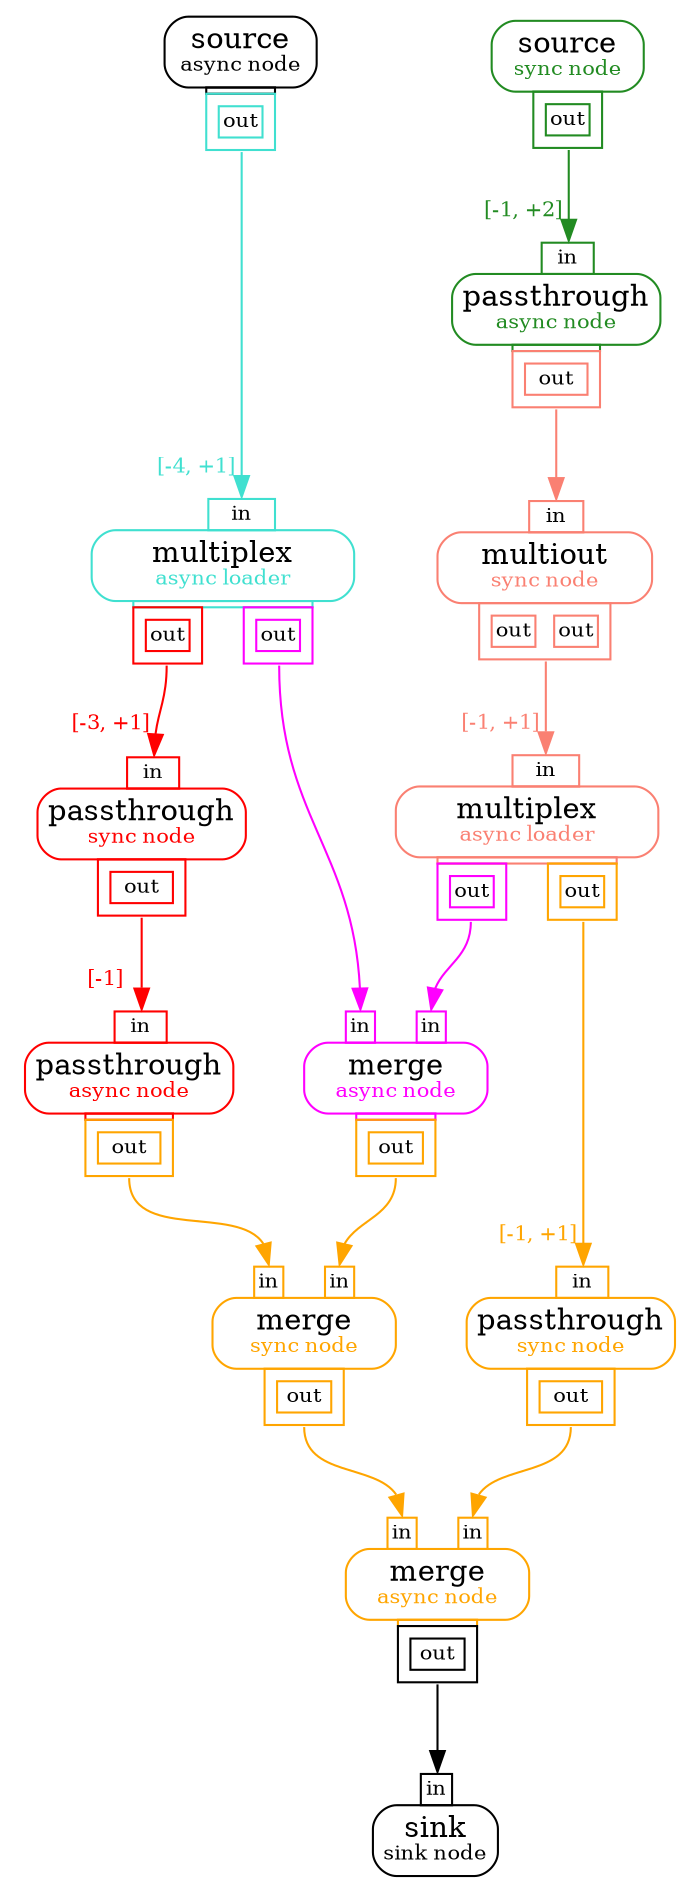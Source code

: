 digraph G{
	rankdir=TB
	node0 [shape=plaintext label=<
<TABLE BORDER="0" CELLBORDER="0" CELLSPACING="0" CELLPADDING="0"><TR><TD COLSPAN="1" BORDER="1" STYLE="ROUNDED" CELLPADDING="4" COLOR="black">source<BR/><FONT POINT-SIZE="10" COLOR="black">async node</FONT></TD></TR><TR><TD COLSPAN="1" BORDER="0"><TABLE BORDER="0" CELLBORDER="0" CELLSPACING="0" CELLPADDING="0"><TR><TD></TD><TD BORDER="1" HEIGHT="3" COLOR="black"></TD><TD></TD></TR><TR><TD WIDTH="20"></TD><TD BORDER="1" CELLPADDING="3" PORT="out1" COLOR="turquoise"><TABLE BORDER="0" CELLSPACING="2"><TR CELLPADDING="1"><TD BORDER="1" CELLPADDING="1"><FONT POINT-SIZE="10">out</FONT></TD></TR></TABLE></TD><TD WIDTH="20"></TD></TR></TABLE></TD></TR></TABLE>
>];
	node2 [shape=plaintext label=<
<TABLE BORDER="0" CELLBORDER="0" CELLSPACING="0" CELLPADDING="0"><TR><TD WIDTH="20"></TD><TD BORDER="1" CELLPADDING="1" PORT="in3" COLOR="turquoise"><FONT POINT-SIZE="10">in</FONT></TD><TD WIDTH="20"></TD></TR><TR><TD COLSPAN="3" BORDER="1" STYLE="ROUNDED" CELLPADDING="4" COLOR="turquoise">multiplex<BR/><FONT POINT-SIZE="10" COLOR="turquoise">async loader</FONT></TD></TR><TR><TD COLSPAN="3" BORDER="0"><TABLE BORDER="0" CELLBORDER="0" CELLSPACING="0" CELLPADDING="0"><TR><TD></TD><TD BORDER="1" HEIGHT="3" COLSPAN="3" COLOR="turquoise"></TD><TD></TD></TR><TR><TD WIDTH="20"></TD><TD BORDER="1" CELLPADDING="3" PORT="out4" COLOR="red"><TABLE BORDER="0" CELLSPACING="2"><TR CELLPADDING="1"><TD BORDER="1" CELLPADDING="1"><FONT POINT-SIZE="10">out</FONT></TD></TR></TABLE></TD><TD WIDTH="20"></TD><TD BORDER="1" CELLPADDING="3" PORT="out5" COLOR="fuchsia"><TABLE BORDER="0" CELLSPACING="2"><TR CELLPADDING="1"><TD BORDER="1" CELLPADDING="1"><FONT POINT-SIZE="10">out</FONT></TD></TR></TABLE></TD><TD WIDTH="20"></TD></TR></TABLE></TD></TR></TABLE>
>];
	node6 [shape=plaintext label=<
<TABLE BORDER="0" CELLBORDER="0" CELLSPACING="0" CELLPADDING="0"><TR><TD COLSPAN="1" BORDER="1" STYLE="ROUNDED" CELLPADDING="4" COLOR="forestgreen">source<BR/><FONT POINT-SIZE="10" COLOR="forestgreen">sync node</FONT></TD></TR><TR><TD COLSPAN="1" BORDER="0"><TABLE BORDER="0" CELLBORDER="0" CELLSPACING="0" CELLPADDING="0"><TR><TD WIDTH="20"></TD><TD BORDER="1" CELLPADDING="3" PORT="out7" COLOR="forestgreen"><TABLE BORDER="0" CELLSPACING="2"><TR CELLPADDING="1"><TD BORDER="1" CELLPADDING="1"><FONT POINT-SIZE="10">out</FONT></TD></TR></TABLE></TD><TD WIDTH="20"></TD></TR></TABLE></TD></TR></TABLE>
>];
	node8 [shape=plaintext label=<
<TABLE BORDER="0" CELLBORDER="0" CELLSPACING="0" CELLPADDING="0"><TR><TD WIDTH="20"></TD><TD BORDER="1" CELLPADDING="1" PORT="in9" COLOR="red"><FONT POINT-SIZE="10">in</FONT></TD><TD WIDTH="20"></TD></TR><TR><TD COLSPAN="3" BORDER="1" STYLE="ROUNDED" CELLPADDING="4" COLOR="red">passthrough<BR/><FONT POINT-SIZE="10" COLOR="red">sync node</FONT></TD></TR><TR><TD COLSPAN="3" BORDER="0"><TABLE BORDER="0" CELLBORDER="0" CELLSPACING="0" CELLPADDING="0"><TR><TD WIDTH="20"></TD><TD BORDER="1" CELLPADDING="3" PORT="out10" COLOR="red"><TABLE BORDER="0" CELLSPACING="2"><TR CELLPADDING="1"><TD BORDER="1" CELLPADDING="1"><FONT POINT-SIZE="10">out</FONT></TD></TR></TABLE></TD><TD WIDTH="20"></TD></TR></TABLE></TD></TR></TABLE>
>];
	node11 [shape=plaintext label=<
<TABLE BORDER="0" CELLBORDER="0" CELLSPACING="0" CELLPADDING="0"><TR><TD WIDTH="20"></TD><TD BORDER="1" CELLPADDING="1" PORT="in12" COLOR="red"><FONT POINT-SIZE="10">in</FONT></TD><TD WIDTH="20"></TD></TR><TR><TD COLSPAN="3" BORDER="1" STYLE="ROUNDED" CELLPADDING="4" COLOR="red">passthrough<BR/><FONT POINT-SIZE="10" COLOR="red">async node</FONT></TD></TR><TR><TD COLSPAN="3" BORDER="0"><TABLE BORDER="0" CELLBORDER="0" CELLSPACING="0" CELLPADDING="0"><TR><TD></TD><TD BORDER="1" HEIGHT="3" COLOR="red"></TD><TD></TD></TR><TR><TD WIDTH="20"></TD><TD BORDER="1" CELLPADDING="3" PORT="out13" COLOR="orange"><TABLE BORDER="0" CELLSPACING="2"><TR CELLPADDING="1"><TD BORDER="1" CELLPADDING="1"><FONT POINT-SIZE="10">out</FONT></TD></TR></TABLE></TD><TD WIDTH="20"></TD></TR></TABLE></TD></TR></TABLE>
>];
	node14 [shape=plaintext label=<
<TABLE BORDER="0" CELLBORDER="0" CELLSPACING="0" CELLPADDING="0"><TR><TD WIDTH="20"></TD><TD BORDER="1" CELLPADDING="1" PORT="in15" COLOR="forestgreen"><FONT POINT-SIZE="10">in</FONT></TD><TD WIDTH="20"></TD></TR><TR><TD COLSPAN="3" BORDER="1" STYLE="ROUNDED" CELLPADDING="4" COLOR="forestgreen">passthrough<BR/><FONT POINT-SIZE="10" COLOR="forestgreen">async node</FONT></TD></TR><TR><TD COLSPAN="3" BORDER="0"><TABLE BORDER="0" CELLBORDER="0" CELLSPACING="0" CELLPADDING="0"><TR><TD></TD><TD BORDER="1" HEIGHT="3" COLOR="forestgreen"></TD><TD></TD></TR><TR><TD WIDTH="20"></TD><TD BORDER="1" CELLPADDING="3" PORT="out16" COLOR="salmon"><TABLE BORDER="0" CELLSPACING="2"><TR CELLPADDING="1"><TD BORDER="1" CELLPADDING="1"><FONT POINT-SIZE="10">out</FONT></TD></TR></TABLE></TD><TD WIDTH="20"></TD></TR></TABLE></TD></TR></TABLE>
>];
	node17 [shape=plaintext label=<
<TABLE BORDER="0" CELLBORDER="0" CELLSPACING="0" CELLPADDING="0"><TR><TD WIDTH="20"></TD><TD BORDER="1" CELLPADDING="1" PORT="in18" COLOR="orange"><FONT POINT-SIZE="10">in</FONT></TD><TD WIDTH="20"></TD></TR><TR><TD COLSPAN="3" BORDER="1" STYLE="ROUNDED" CELLPADDING="4" COLOR="orange">passthrough<BR/><FONT POINT-SIZE="10" COLOR="orange">sync node</FONT></TD></TR><TR><TD COLSPAN="3" BORDER="0"><TABLE BORDER="0" CELLBORDER="0" CELLSPACING="0" CELLPADDING="0"><TR><TD WIDTH="20"></TD><TD BORDER="1" CELLPADDING="3" PORT="out19" COLOR="orange"><TABLE BORDER="0" CELLSPACING="2"><TR CELLPADDING="1"><TD BORDER="1" CELLPADDING="1"><FONT POINT-SIZE="10">out</FONT></TD></TR></TABLE></TD><TD WIDTH="20"></TD></TR></TABLE></TD></TR></TABLE>
>];
	node20 [shape=plaintext label=<
<TABLE BORDER="0" CELLBORDER="0" CELLSPACING="0" CELLPADDING="0"><TR><TD WIDTH="20"></TD><TD BORDER="1" CELLPADDING="1" PORT="in21" COLOR="orange"><FONT POINT-SIZE="10">in</FONT></TD><TD WIDTH="20"></TD><TD BORDER="1" CELLPADDING="1" PORT="in22" COLOR="orange"><FONT POINT-SIZE="10">in</FONT></TD><TD WIDTH="20"></TD></TR><TR><TD COLSPAN="5" BORDER="1" STYLE="ROUNDED" CELLPADDING="4" COLOR="orange">merge<BR/><FONT POINT-SIZE="10" COLOR="orange">sync node</FONT></TD></TR><TR><TD COLSPAN="5" BORDER="0"><TABLE BORDER="0" CELLBORDER="0" CELLSPACING="0" CELLPADDING="0"><TR><TD WIDTH="20"></TD><TD BORDER="1" CELLPADDING="3" PORT="out23" COLOR="orange"><TABLE BORDER="0" CELLSPACING="2"><TR CELLPADDING="1"><TD BORDER="1" CELLPADDING="1"><FONT POINT-SIZE="10">out</FONT></TD></TR></TABLE></TD><TD WIDTH="20"></TD></TR></TABLE></TD></TR></TABLE>
>];
	node24 [shape=plaintext label=<
<TABLE BORDER="0" CELLBORDER="0" CELLSPACING="0" CELLPADDING="0"><TR><TD WIDTH="20"></TD><TD BORDER="1" CELLPADDING="1" PORT="in25" COLOR="orange"><FONT POINT-SIZE="10">in</FONT></TD><TD WIDTH="20"></TD><TD BORDER="1" CELLPADDING="1" PORT="in26" COLOR="orange"><FONT POINT-SIZE="10">in</FONT></TD><TD WIDTH="20"></TD></TR><TR><TD COLSPAN="5" BORDER="1" STYLE="ROUNDED" CELLPADDING="4" COLOR="orange">merge<BR/><FONT POINT-SIZE="10" COLOR="orange">async node</FONT></TD></TR><TR><TD COLSPAN="5" BORDER="0"><TABLE BORDER="0" CELLBORDER="0" CELLSPACING="0" CELLPADDING="0"><TR><TD></TD><TD BORDER="1" HEIGHT="3" COLOR="orange"></TD><TD></TD></TR><TR><TD WIDTH="20"></TD><TD BORDER="1" CELLPADDING="3" PORT="out27" COLOR="black"><TABLE BORDER="0" CELLSPACING="2"><TR CELLPADDING="1"><TD BORDER="1" CELLPADDING="1"><FONT POINT-SIZE="10">out</FONT></TD></TR></TABLE></TD><TD WIDTH="20"></TD></TR></TABLE></TD></TR></TABLE>
>];
	node28 [shape=plaintext label=<
<TABLE BORDER="0" CELLBORDER="0" CELLSPACING="0" CELLPADDING="0"><TR><TD WIDTH="20"></TD><TD BORDER="1" CELLPADDING="1" PORT="in29" COLOR="fuchsia"><FONT POINT-SIZE="10">in</FONT></TD><TD WIDTH="20"></TD><TD BORDER="1" CELLPADDING="1" PORT="in30" COLOR="fuchsia"><FONT POINT-SIZE="10">in</FONT></TD><TD WIDTH="20"></TD></TR><TR><TD COLSPAN="5" BORDER="1" STYLE="ROUNDED" CELLPADDING="4" COLOR="fuchsia">merge<BR/><FONT POINT-SIZE="10" COLOR="fuchsia">async node</FONT></TD></TR><TR><TD COLSPAN="5" BORDER="0"><TABLE BORDER="0" CELLBORDER="0" CELLSPACING="0" CELLPADDING="0"><TR><TD></TD><TD BORDER="1" HEIGHT="3" COLOR="fuchsia"></TD><TD></TD></TR><TR><TD WIDTH="20"></TD><TD BORDER="1" CELLPADDING="3" PORT="out31" COLOR="orange"><TABLE BORDER="0" CELLSPACING="2"><TR CELLPADDING="1"><TD BORDER="1" CELLPADDING="1"><FONT POINT-SIZE="10">out</FONT></TD></TR></TABLE></TD><TD WIDTH="20"></TD></TR></TABLE></TD></TR></TABLE>
>];
	node32 [shape=plaintext label=<
<TABLE BORDER="0" CELLBORDER="0" CELLSPACING="0" CELLPADDING="0"><TR><TD WIDTH="20"></TD><TD BORDER="1" CELLPADDING="1" PORT="in33" COLOR="salmon"><FONT POINT-SIZE="10">in</FONT></TD><TD WIDTH="20"></TD></TR><TR><TD COLSPAN="3" BORDER="1" STYLE="ROUNDED" CELLPADDING="4" COLOR="salmon">multiout<BR/><FONT POINT-SIZE="10" COLOR="salmon">sync node</FONT></TD></TR><TR><TD COLSPAN="3" BORDER="0"><TABLE BORDER="0" CELLBORDER="0" CELLSPACING="0" CELLPADDING="0"><TR><TD WIDTH="20"></TD><TD BORDER="1" CELLPADDING="3" PORT="out34" COLOR="salmon"><TABLE BORDER="0" CELLSPACING="2"><TR CELLPADDING="1"><TD BORDER="1" CELLPADDING="1"><FONT POINT-SIZE="10">out</FONT></TD><TD WIDTH="5"></TD><TD BORDER="1" CELLPADDING="1"><FONT POINT-SIZE="10">out</FONT></TD></TR></TABLE></TD><TD WIDTH="20"></TD></TR></TABLE></TD></TR></TABLE>
>];
	node35 [shape=plaintext label=<
<TABLE BORDER="0" CELLBORDER="0" CELLSPACING="0" CELLPADDING="0"><TR><TD WIDTH="20"></TD><TD BORDER="1" CELLPADDING="1" PORT="in36" COLOR="salmon"><FONT POINT-SIZE="10">in</FONT></TD><TD WIDTH="20"></TD></TR><TR><TD COLSPAN="3" BORDER="1" STYLE="ROUNDED" CELLPADDING="4" COLOR="salmon">multiplex<BR/><FONT POINT-SIZE="10" COLOR="salmon">async loader</FONT></TD></TR><TR><TD COLSPAN="3" BORDER="0"><TABLE BORDER="0" CELLBORDER="0" CELLSPACING="0" CELLPADDING="0"><TR><TD></TD><TD BORDER="1" HEIGHT="3" COLSPAN="3" COLOR="salmon"></TD><TD></TD></TR><TR><TD WIDTH="20"></TD><TD BORDER="1" CELLPADDING="3" PORT="out37" COLOR="fuchsia"><TABLE BORDER="0" CELLSPACING="2"><TR CELLPADDING="1"><TD BORDER="1" CELLPADDING="1"><FONT POINT-SIZE="10">out</FONT></TD></TR></TABLE></TD><TD WIDTH="20"></TD><TD BORDER="1" CELLPADDING="3" PORT="out38" COLOR="orange"><TABLE BORDER="0" CELLSPACING="2"><TR CELLPADDING="1"><TD BORDER="1" CELLPADDING="1"><FONT POINT-SIZE="10">out</FONT></TD></TR></TABLE></TD><TD WIDTH="20"></TD></TR></TABLE></TD></TR></TABLE>
>];
	node39 [shape=plaintext label=<
<TABLE BORDER="0" CELLBORDER="0" CELLSPACING="0" CELLPADDING="0"><TR><TD WIDTH="20"></TD><TD BORDER="1" CELLPADDING="1" PORT="in40" COLOR="black"><FONT POINT-SIZE="10">in</FONT></TD><TD WIDTH="20"></TD></TR><TR><TD COLSPAN="3" BORDER="1" STYLE="ROUNDED" CELLPADDING="4" COLOR="black">sink<BR/><FONT POINT-SIZE="10" COLOR="black">sink node</FONT></TD></TR></TABLE>
>];
	node0:out1 -> node2:in3 [color=turquoise, headlabel="[-4, +1]     ", fontsize=10, labelangle=45, labeldistance=2.0, labelfontcolor=turquoise, ];
	node2:out4 -> node8:in9 [color=red, headlabel="[-3, +1]     ", fontsize=10, labelangle=45, labeldistance=2.0, labelfontcolor=red, ];
	node8:out10 -> node11:in12 [color=red, headlabel="[-1]  ", fontsize=10, labelangle=45, labeldistance=2.0, labelfontcolor=red, ];
	node6:out7 -> node14:in15 [color=forestgreen, headlabel="[-1, +2]     ", fontsize=10, labelangle=45, labeldistance=2.0, labelfontcolor=forestgreen, ];
	node35:out38 -> node17:in18 [color=orange, headlabel="[-1, +1]     ", fontsize=10, labelangle=45, labeldistance=2.0, labelfontcolor=orange, ];
	node11:out13 -> node20:in21 [color=orange, headlabel="", fontsize=10, labelangle=45, labeldistance=2.0, labelfontcolor=orange, ];
	node28:out31 -> node20:in22 [color=orange, headlabel="", fontsize=10, labelangle=45, labeldistance=2.0, labelfontcolor=orange, ];
	node20:out23 -> node24:in25 [color=orange, headlabel="", fontsize=10, labelangle=45, labeldistance=2.0, labelfontcolor=orange, ];
	node17:out19 -> node24:in26 [color=orange, headlabel="", fontsize=10, labelangle=45, labeldistance=2.0, labelfontcolor=orange, ];
	node2:out5 -> node28:in29 [color=fuchsia, headlabel="", fontsize=10, labelangle=45, labeldistance=2.0, labelfontcolor=fuchsia, ];
	node35:out37 -> node28:in30 [color=fuchsia, headlabel="", fontsize=10, labelangle=45, labeldistance=2.0, labelfontcolor=fuchsia, ];
	node14:out16 -> node32:in33 [color=salmon, headlabel="", fontsize=10, labelangle=45, labeldistance=2.0, labelfontcolor=salmon, ];
	node32:out34 -> node35:in36 [color=salmon, headlabel="[-1, +1]     ", fontsize=10, labelangle=45, labeldistance=2.0, labelfontcolor=salmon, ];
	node24:out27 -> node39:in40 [color=black, headlabel="", fontsize=10, labelangle=45, labeldistance=2.0, labelfontcolor=black, ];
	{rank=source; node0 node6}
	{rank=sink; node39}
}